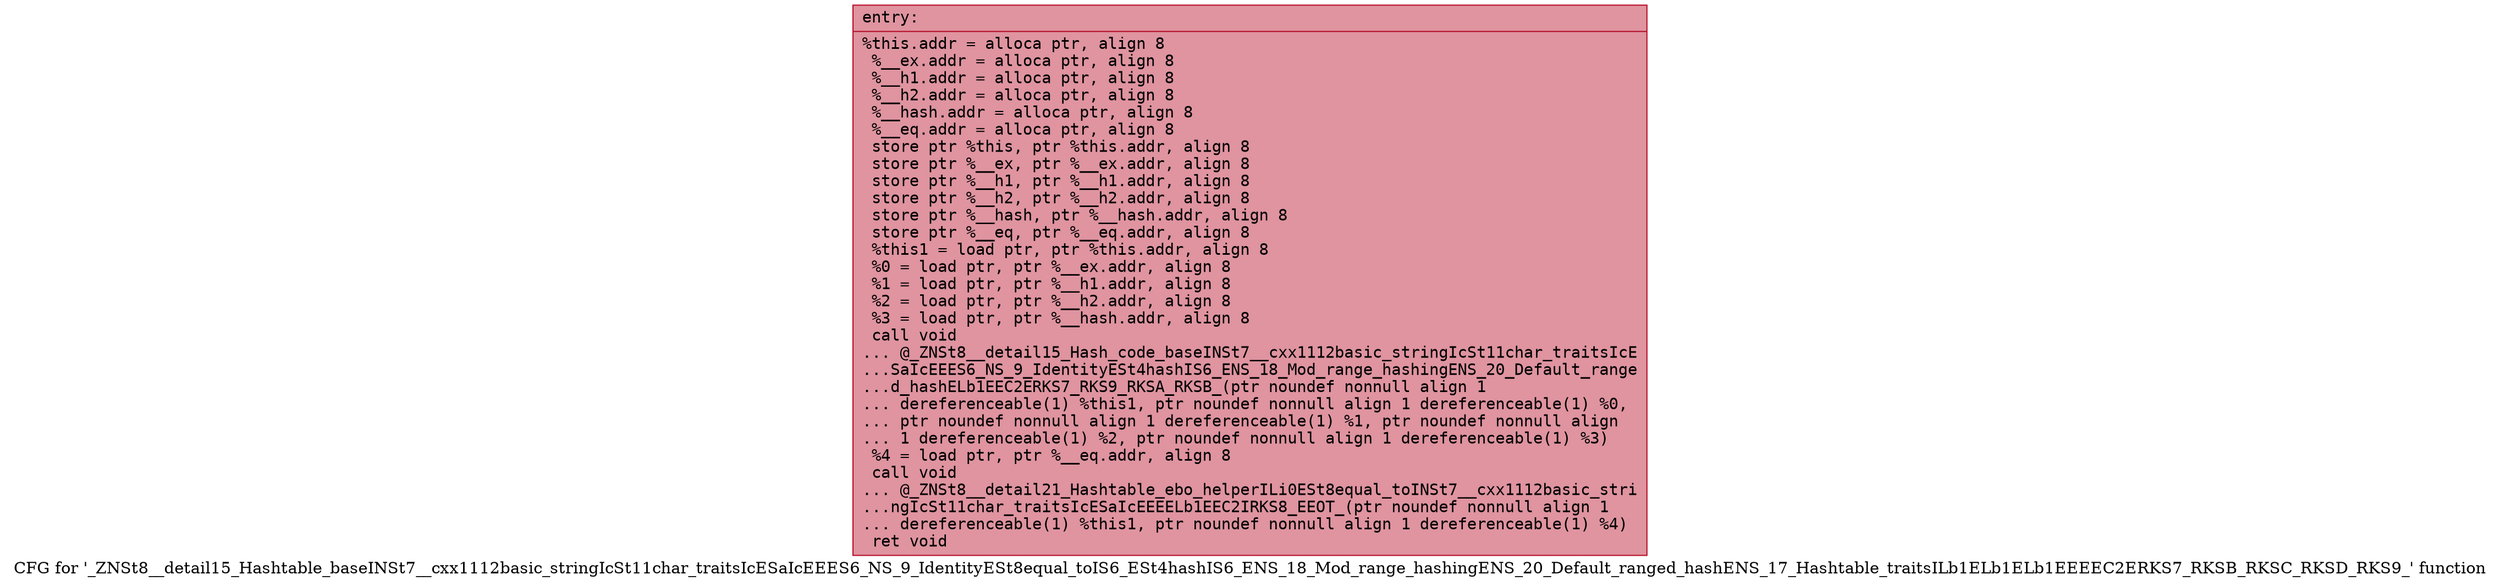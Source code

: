 digraph "CFG for '_ZNSt8__detail15_Hashtable_baseINSt7__cxx1112basic_stringIcSt11char_traitsIcESaIcEEES6_NS_9_IdentityESt8equal_toIS6_ESt4hashIS6_ENS_18_Mod_range_hashingENS_20_Default_ranged_hashENS_17_Hashtable_traitsILb1ELb1ELb1EEEEC2ERKS7_RKSB_RKSC_RKSD_RKS9_' function" {
	label="CFG for '_ZNSt8__detail15_Hashtable_baseINSt7__cxx1112basic_stringIcSt11char_traitsIcESaIcEEES6_NS_9_IdentityESt8equal_toIS6_ESt4hashIS6_ENS_18_Mod_range_hashingENS_20_Default_ranged_hashENS_17_Hashtable_traitsILb1ELb1ELb1EEEEC2ERKS7_RKSB_RKSC_RKSD_RKS9_' function";

	Node0x55c7e09b81c0 [shape=record,color="#b70d28ff", style=filled, fillcolor="#b70d2870" fontname="Courier",label="{entry:\l|  %this.addr = alloca ptr, align 8\l  %__ex.addr = alloca ptr, align 8\l  %__h1.addr = alloca ptr, align 8\l  %__h2.addr = alloca ptr, align 8\l  %__hash.addr = alloca ptr, align 8\l  %__eq.addr = alloca ptr, align 8\l  store ptr %this, ptr %this.addr, align 8\l  store ptr %__ex, ptr %__ex.addr, align 8\l  store ptr %__h1, ptr %__h1.addr, align 8\l  store ptr %__h2, ptr %__h2.addr, align 8\l  store ptr %__hash, ptr %__hash.addr, align 8\l  store ptr %__eq, ptr %__eq.addr, align 8\l  %this1 = load ptr, ptr %this.addr, align 8\l  %0 = load ptr, ptr %__ex.addr, align 8\l  %1 = load ptr, ptr %__h1.addr, align 8\l  %2 = load ptr, ptr %__h2.addr, align 8\l  %3 = load ptr, ptr %__hash.addr, align 8\l  call void\l... @_ZNSt8__detail15_Hash_code_baseINSt7__cxx1112basic_stringIcSt11char_traitsIcE\l...SaIcEEES6_NS_9_IdentityESt4hashIS6_ENS_18_Mod_range_hashingENS_20_Default_range\l...d_hashELb1EEC2ERKS7_RKS9_RKSA_RKSB_(ptr noundef nonnull align 1\l... dereferenceable(1) %this1, ptr noundef nonnull align 1 dereferenceable(1) %0,\l... ptr noundef nonnull align 1 dereferenceable(1) %1, ptr noundef nonnull align\l... 1 dereferenceable(1) %2, ptr noundef nonnull align 1 dereferenceable(1) %3)\l  %4 = load ptr, ptr %__eq.addr, align 8\l  call void\l... @_ZNSt8__detail21_Hashtable_ebo_helperILi0ESt8equal_toINSt7__cxx1112basic_stri\l...ngIcSt11char_traitsIcESaIcEEEELb1EEC2IRKS8_EEOT_(ptr noundef nonnull align 1\l... dereferenceable(1) %this1, ptr noundef nonnull align 1 dereferenceable(1) %4)\l  ret void\l}"];
}
